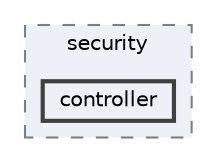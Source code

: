 digraph "repository/cal-web/src/main/java/com/sterlite/cal/security/controller"
{
 // LATEX_PDF_SIZE
  bgcolor="transparent";
  edge [fontname=Helvetica,fontsize=10,labelfontname=Helvetica,labelfontsize=10];
  node [fontname=Helvetica,fontsize=10,shape=box,height=0.2,width=0.4];
  compound=true
  subgraph clusterdir_47a086017ee4c4309b6e6abbd723121f {
    graph [ bgcolor="#edf0f7", pencolor="grey50", label="security", fontname=Helvetica,fontsize=10 style="filled,dashed", URL="dir_47a086017ee4c4309b6e6abbd723121f.html",tooltip=""]
  dir_4cc5ac0a9b9f7ae172f751b3a67d4339 [label="controller", fillcolor="#edf0f7", color="grey25", style="filled,bold", URL="dir_4cc5ac0a9b9f7ae172f751b3a67d4339.html",tooltip=""];
  }
}
